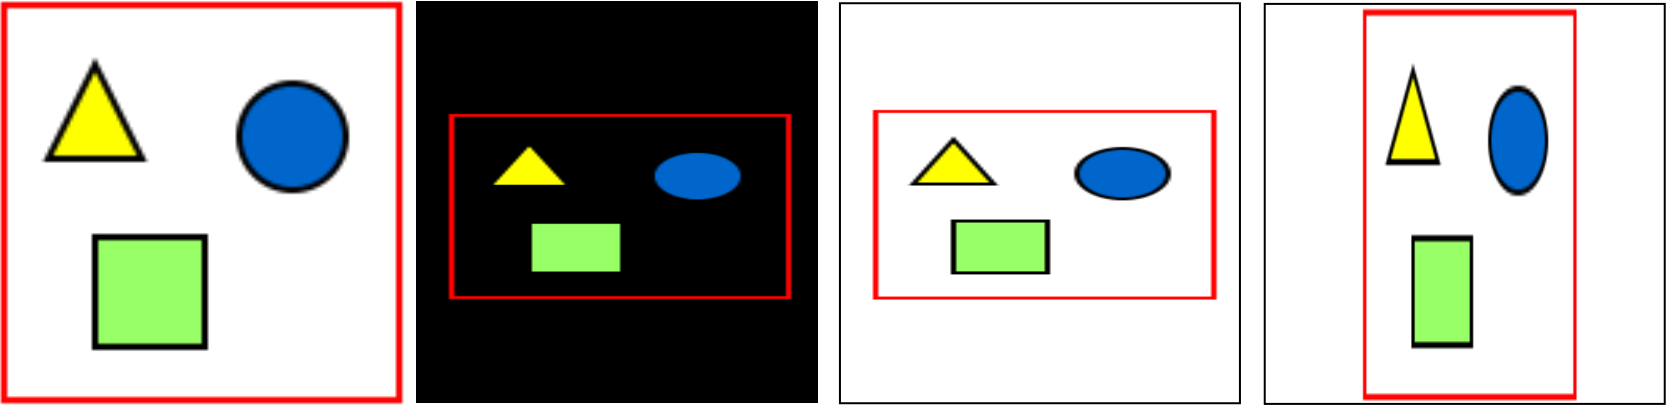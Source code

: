 <?xml version="1.0" encoding="UTF-8"?>
<dia:diagram xmlns:dia="http://www.lysator.liu.se/~alla/dia/">
  <dia:layer name="Background" visible="true" connectable="true" active="true">
    <dia:object type="Standard - Image" version="0" id="O0">
      <dia:attribute name="obj_pos">
        <dia:point val="-45.8,15"/>
      </dia:attribute>
      <dia:attribute name="obj_bb">
        <dia:rectangle val="-45.8,15;-25.736,35.064"/>
      </dia:attribute>
      <dia:attribute name="elem_corner">
        <dia:point val="-45.8,15"/>
      </dia:attribute>
      <dia:attribute name="elem_width">
        <dia:real val="20.064"/>
      </dia:attribute>
      <dia:attribute name="elem_height">
        <dia:real val="20.064"/>
      </dia:attribute>
      <dia:attribute name="draw_border">
        <dia:boolean val="false"/>
      </dia:attribute>
      <dia:attribute name="keep_aspect">
        <dia:boolean val="true"/>
      </dia:attribute>
      <dia:attribute name="file">
        <dia:string>#/home/sheena/workspace/pres-reactnative-intro/images/swift-og.png#</dia:string>
      </dia:attribute>
    </dia:object>
    <dia:object type="Standard - Box" version="0" id="O1">
      <dia:attribute name="obj_pos">
        <dia:point val="-25,15"/>
      </dia:attribute>
      <dia:attribute name="obj_bb">
        <dia:rectangle val="-25.05,14.95;-4.95,35.05"/>
      </dia:attribute>
      <dia:attribute name="elem_corner">
        <dia:point val="-25,15"/>
      </dia:attribute>
      <dia:attribute name="elem_width">
        <dia:real val="20"/>
      </dia:attribute>
      <dia:attribute name="elem_height">
        <dia:real val="20"/>
      </dia:attribute>
      <dia:attribute name="inner_color">
        <dia:color val="#000000ff"/>
      </dia:attribute>
      <dia:attribute name="show_background">
        <dia:boolean val="true"/>
      </dia:attribute>
    </dia:object>
    <dia:object type="Standard - Image" version="0" id="O2">
      <dia:attribute name="obj_pos">
        <dia:point val="-23.4,20.6"/>
      </dia:attribute>
      <dia:attribute name="obj_bb">
        <dia:rectangle val="-23.4,20.6;-6.288,29.85"/>
      </dia:attribute>
      <dia:attribute name="elem_corner">
        <dia:point val="-23.4,20.6"/>
      </dia:attribute>
      <dia:attribute name="elem_width">
        <dia:real val="17.112"/>
      </dia:attribute>
      <dia:attribute name="elem_height">
        <dia:real val="9.25"/>
      </dia:attribute>
      <dia:attribute name="draw_border">
        <dia:boolean val="false"/>
      </dia:attribute>
      <dia:attribute name="keep_aspect">
        <dia:boolean val="true"/>
      </dia:attribute>
      <dia:attribute name="file">
        <dia:string>#/home/sheena/workspace/pres-reactnative-intro/images/tech_taught-Obj-C.png#</dia:string>
      </dia:attribute>
    </dia:object>
    <dia:object type="Standard - Box" version="0" id="O3">
      <dia:attribute name="obj_pos">
        <dia:point val="-3.853,15.062"/>
      </dia:attribute>
      <dia:attribute name="obj_bb">
        <dia:rectangle val="-3.903,15.012;16.197,35.112"/>
      </dia:attribute>
      <dia:attribute name="elem_corner">
        <dia:point val="-3.853,15.062"/>
      </dia:attribute>
      <dia:attribute name="elem_width">
        <dia:real val="20"/>
      </dia:attribute>
      <dia:attribute name="elem_height">
        <dia:real val="20"/>
      </dia:attribute>
      <dia:attribute name="show_background">
        <dia:boolean val="true"/>
      </dia:attribute>
    </dia:object>
    <dia:object type="Standard - Box" version="0" id="O4">
      <dia:attribute name="obj_pos">
        <dia:point val="17.387,15.095"/>
      </dia:attribute>
      <dia:attribute name="obj_bb">
        <dia:rectangle val="17.337,15.044;37.437,35.145"/>
      </dia:attribute>
      <dia:attribute name="elem_corner">
        <dia:point val="17.387,15.095"/>
      </dia:attribute>
      <dia:attribute name="elem_width">
        <dia:real val="20"/>
      </dia:attribute>
      <dia:attribute name="elem_height">
        <dia:real val="20"/>
      </dia:attribute>
      <dia:attribute name="show_background">
        <dia:boolean val="true"/>
      </dia:attribute>
    </dia:object>
    <dia:object type="Standard - Image" version="0" id="O5">
      <dia:attribute name="obj_pos">
        <dia:point val="-2.2,20.4"/>
      </dia:attribute>
      <dia:attribute name="obj_bb">
        <dia:rectangle val="-2.2,20.4;14.976,29.877"/>
      </dia:attribute>
      <dia:attribute name="elem_corner">
        <dia:point val="-2.2,20.4"/>
      </dia:attribute>
      <dia:attribute name="elem_width">
        <dia:real val="17.177"/>
      </dia:attribute>
      <dia:attribute name="elem_height">
        <dia:real val="9.477"/>
      </dia:attribute>
      <dia:attribute name="draw_border">
        <dia:boolean val="false"/>
      </dia:attribute>
      <dia:attribute name="keep_aspect">
        <dia:boolean val="true"/>
      </dia:attribute>
      <dia:attribute name="file">
        <dia:string>#/home/sheena/workspace/pres-reactnative-intro/images/kotlin.jpg#</dia:string>
      </dia:attribute>
    </dia:object>
    <dia:object type="Standard - Image" version="0" id="O6">
      <dia:attribute name="obj_pos">
        <dia:point val="22.301,15.375"/>
      </dia:attribute>
      <dia:attribute name="obj_bb">
        <dia:rectangle val="22.301,15.375;32.977,34.902"/>
      </dia:attribute>
      <dia:attribute name="elem_corner">
        <dia:point val="22.301,15.375"/>
      </dia:attribute>
      <dia:attribute name="elem_width">
        <dia:real val="10.676"/>
      </dia:attribute>
      <dia:attribute name="elem_height">
        <dia:real val="19.527"/>
      </dia:attribute>
      <dia:attribute name="draw_border">
        <dia:boolean val="false"/>
      </dia:attribute>
      <dia:attribute name="keep_aspect">
        <dia:boolean val="true"/>
      </dia:attribute>
      <dia:attribute name="file">
        <dia:string>#/home/sheena/workspace/pres-reactnative-intro/images/Java.png#</dia:string>
      </dia:attribute>
    </dia:object>
  </dia:layer>
</dia:diagram>
